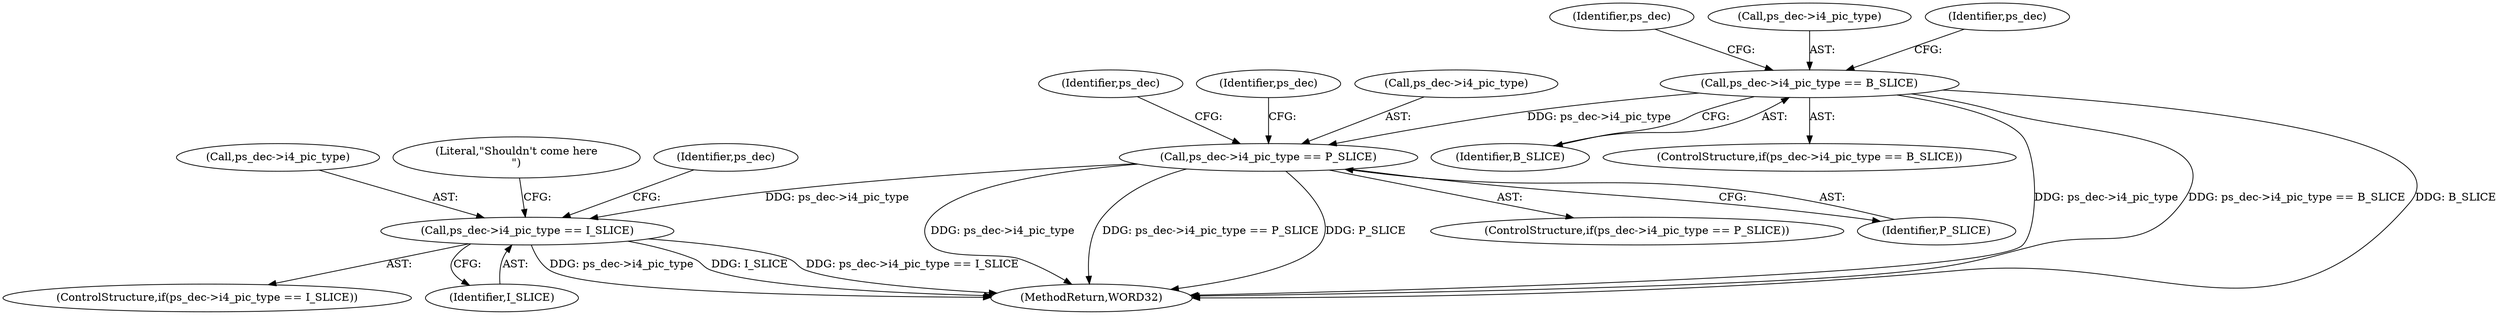digraph "0_Android_e86d3cfd2bc28dac421092106751e5638d54a848@pointer" {
"1001969" [label="(Call,ps_dec->i4_pic_type == B_SLICE)"];
"1001982" [label="(Call,ps_dec->i4_pic_type == P_SLICE)"];
"1001995" [label="(Call,ps_dec->i4_pic_type == I_SLICE)"];
"1001984" [label="(Identifier,ps_dec)"];
"1001990" [label="(Identifier,ps_dec)"];
"1001996" [label="(Call,ps_dec->i4_pic_type)"];
"1001994" [label="(ControlStructure,if(ps_dec->i4_pic_type == I_SLICE))"];
"1001973" [label="(Identifier,B_SLICE)"];
"1001995" [label="(Call,ps_dec->i4_pic_type == I_SLICE)"];
"1001970" [label="(Call,ps_dec->i4_pic_type)"];
"1001977" [label="(Identifier,ps_dec)"];
"1002009" [label="(Literal,\"Shouldn't come here\n\")"];
"1001968" [label="(ControlStructure,if(ps_dec->i4_pic_type == B_SLICE))"];
"1002270" [label="(MethodReturn,WORD32)"];
"1001999" [label="(Identifier,I_SLICE)"];
"1001969" [label="(Call,ps_dec->i4_pic_type == B_SLICE)"];
"1001982" [label="(Call,ps_dec->i4_pic_type == P_SLICE)"];
"1001997" [label="(Identifier,ps_dec)"];
"1001981" [label="(ControlStructure,if(ps_dec->i4_pic_type == P_SLICE))"];
"1001983" [label="(Call,ps_dec->i4_pic_type)"];
"1002003" [label="(Identifier,ps_dec)"];
"1001986" [label="(Identifier,P_SLICE)"];
"1001969" -> "1001968"  [label="AST: "];
"1001969" -> "1001973"  [label="CFG: "];
"1001970" -> "1001969"  [label="AST: "];
"1001973" -> "1001969"  [label="AST: "];
"1001977" -> "1001969"  [label="CFG: "];
"1001984" -> "1001969"  [label="CFG: "];
"1001969" -> "1002270"  [label="DDG: ps_dec->i4_pic_type"];
"1001969" -> "1002270"  [label="DDG: ps_dec->i4_pic_type == B_SLICE"];
"1001969" -> "1002270"  [label="DDG: B_SLICE"];
"1001969" -> "1001982"  [label="DDG: ps_dec->i4_pic_type"];
"1001982" -> "1001981"  [label="AST: "];
"1001982" -> "1001986"  [label="CFG: "];
"1001983" -> "1001982"  [label="AST: "];
"1001986" -> "1001982"  [label="AST: "];
"1001990" -> "1001982"  [label="CFG: "];
"1001997" -> "1001982"  [label="CFG: "];
"1001982" -> "1002270"  [label="DDG: ps_dec->i4_pic_type"];
"1001982" -> "1002270"  [label="DDG: ps_dec->i4_pic_type == P_SLICE"];
"1001982" -> "1002270"  [label="DDG: P_SLICE"];
"1001982" -> "1001995"  [label="DDG: ps_dec->i4_pic_type"];
"1001995" -> "1001994"  [label="AST: "];
"1001995" -> "1001999"  [label="CFG: "];
"1001996" -> "1001995"  [label="AST: "];
"1001999" -> "1001995"  [label="AST: "];
"1002003" -> "1001995"  [label="CFG: "];
"1002009" -> "1001995"  [label="CFG: "];
"1001995" -> "1002270"  [label="DDG: ps_dec->i4_pic_type"];
"1001995" -> "1002270"  [label="DDG: I_SLICE"];
"1001995" -> "1002270"  [label="DDG: ps_dec->i4_pic_type == I_SLICE"];
}
